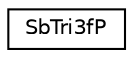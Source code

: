 digraph "Graphical Class Hierarchy"
{
 // LATEX_PDF_SIZE
  edge [fontname="Helvetica",fontsize="10",labelfontname="Helvetica",labelfontsize="10"];
  node [fontname="Helvetica",fontsize="10",shape=record];
  rankdir="LR";
  Node0 [label="SbTri3fP",height=0.2,width=0.4,color="black", fillcolor="white", style="filled",URL="$classSbTri3fP.html",tooltip=" "];
}
